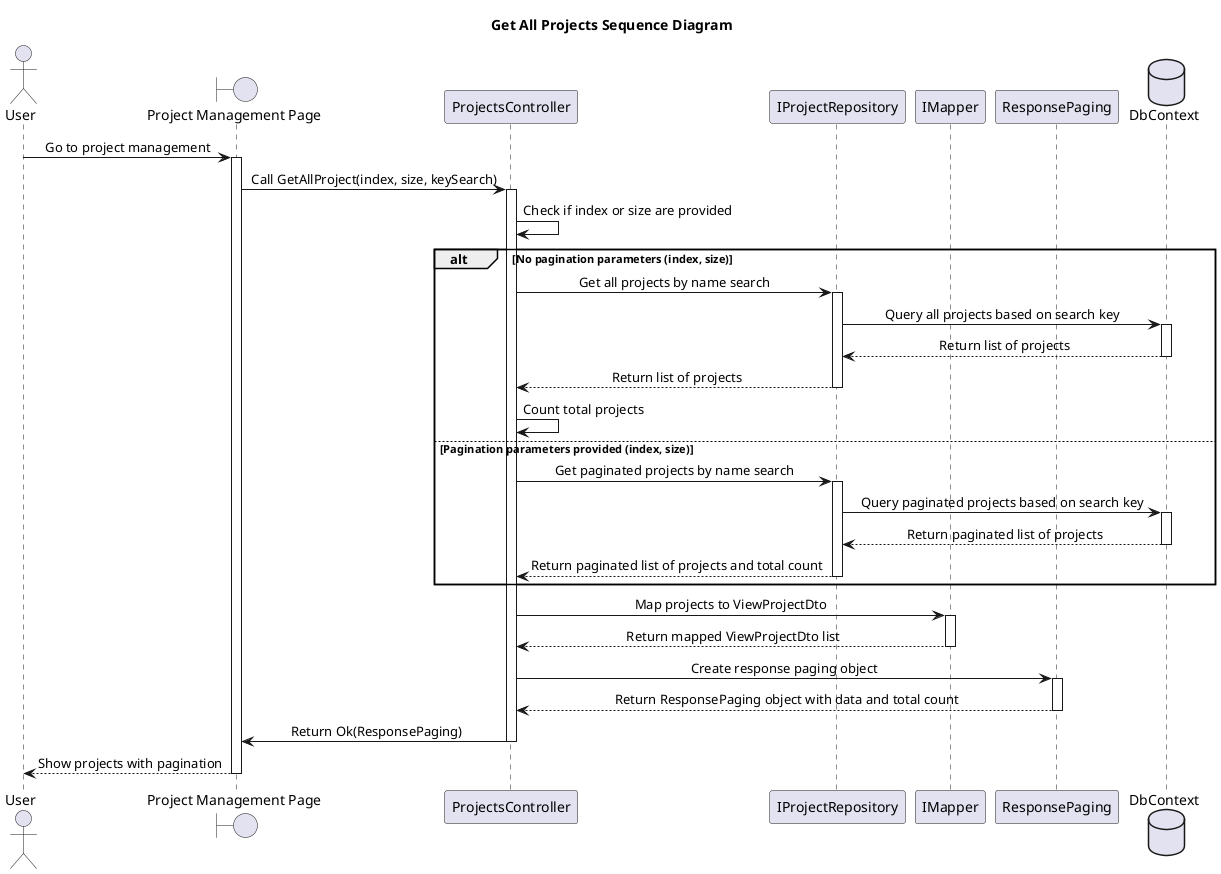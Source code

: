 @startuml
skinparam classAttributeIconSize 0
skinparam SequenceMessageAlignment center
Title Get All Projects Sequence Diagram

actor "User" as U
boundary "Project Management Page" as PPage
participant "ProjectsController" as ProjectsController
participant "IProjectRepository" as IProjectRepo
participant "IMapper" as Mapper
participant "ResponsePaging" as ResponsePaging
database "DbContext" as DbContext


U -> PPage : Go to project management
activate PPage

PPage -> ProjectsController : Call GetAllProject(index, size, keySearch)
activate ProjectsController


    ProjectsController -> ProjectsController : Check if index or size are provided
    alt No pagination parameters (index, size)
        ProjectsController -> IProjectRepo : Get all projects by name search
        activate IProjectRepo
        IProjectRepo -> DbContext : Query all projects based on search key
        activate DbContext
        DbContext --> IProjectRepo : Return list of projects
        deactivate DbContext
        IProjectRepo --> ProjectsController : Return list of projects
        deactivate IProjectRepo
        ProjectsController -> ProjectsController : Count total projects
    else Pagination parameters provided (index, size)
        ProjectsController -> IProjectRepo : Get paginated projects by name search
        activate IProjectRepo
        IProjectRepo -> DbContext : Query paginated projects based on search key
        activate DbContext
        DbContext --> IProjectRepo : Return paginated list of projects
        deactivate DbContext
        IProjectRepo --> ProjectsController : Return paginated list of projects and total count
        deactivate IProjectRepo
    end

    ProjectsController -> Mapper : Map projects to ViewProjectDto
    activate Mapper
    Mapper --> ProjectsController : Return mapped ViewProjectDto list
    deactivate Mapper

    ProjectsController -> ResponsePaging : Create response paging object
    activate ResponsePaging
    ResponsePaging --> ProjectsController : Return ResponsePaging object with data and total count
    deactivate ResponsePaging
    ProjectsController -> PPage : Return Ok(ResponsePaging)
    deactivate ProjectsController
    PPage --> U : Show projects with pagination
    deactivate PPage



@enduml
